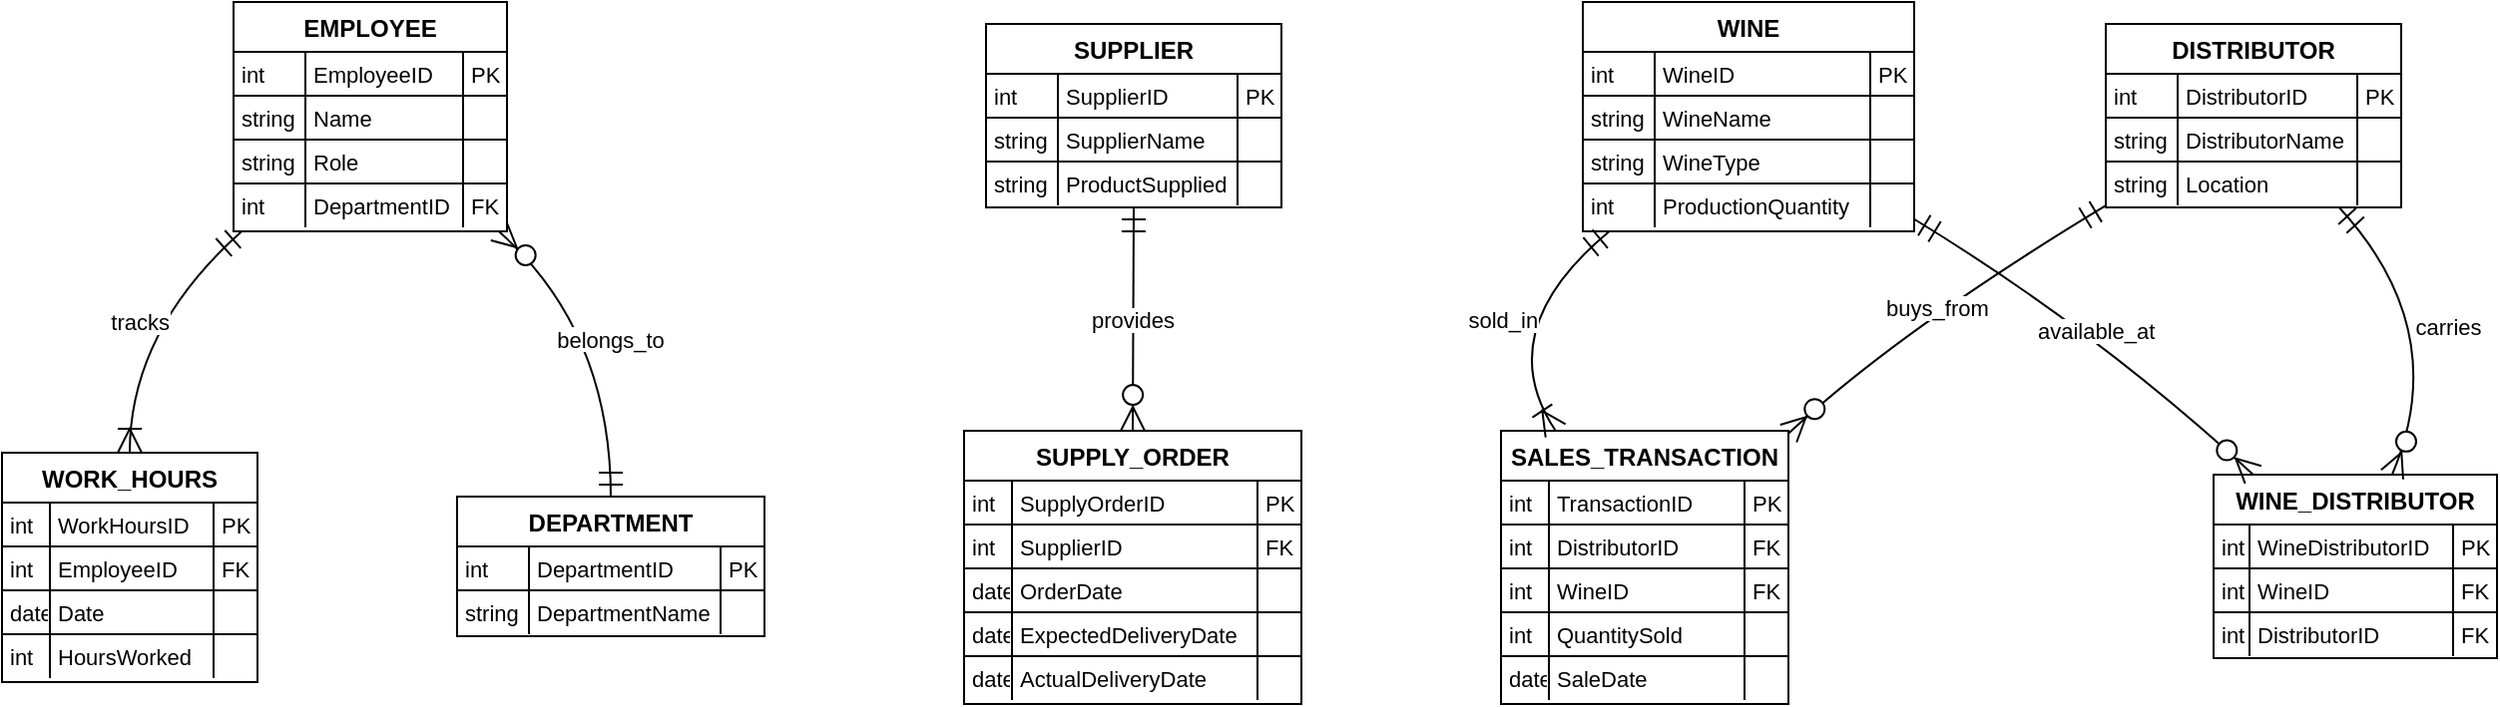 <mxfile version="26.0.16">
  <diagram name="Page-1" id="Cl_tZznCJsqZccM5QUs0">
    <mxGraphModel dx="1434" dy="663" grid="1" gridSize="10" guides="1" tooltips="1" connect="1" arrows="1" fold="1" page="1" pageScale="1" pageWidth="1100" pageHeight="850" math="0" shadow="0">
      <root>
        <mxCell id="0" />
        <mxCell id="1" parent="0" />
        <mxCell id="uIu2GCBVCokDFGtbQdKO-1" value="EMPLOYEE" style="shape=table;startSize=25;container=1;collapsible=0;childLayout=tableLayout;fixedRows=1;rowLines=1;fontStyle=1;align=center;resizeLast=1;" vertex="1" parent="1">
          <mxGeometry x="136" y="20" width="137" height="115" as="geometry" />
        </mxCell>
        <mxCell id="uIu2GCBVCokDFGtbQdKO-2" style="shape=tableRow;horizontal=0;startSize=0;swimlaneHead=0;swimlaneBody=0;fillColor=none;collapsible=0;dropTarget=0;points=[[0,0.5],[1,0.5]];portConstraint=eastwest;top=0;left=0;right=0;bottom=0;" vertex="1" parent="uIu2GCBVCokDFGtbQdKO-1">
          <mxGeometry y="25" width="137" height="22" as="geometry" />
        </mxCell>
        <mxCell id="uIu2GCBVCokDFGtbQdKO-3" value="int" style="shape=partialRectangle;connectable=0;fillColor=none;top=0;left=0;bottom=0;right=0;align=left;spacingLeft=2;overflow=hidden;fontSize=11;" vertex="1" parent="uIu2GCBVCokDFGtbQdKO-2">
          <mxGeometry width="36" height="22" as="geometry">
            <mxRectangle width="36" height="22" as="alternateBounds" />
          </mxGeometry>
        </mxCell>
        <mxCell id="uIu2GCBVCokDFGtbQdKO-4" value="EmployeeID" style="shape=partialRectangle;connectable=0;fillColor=none;top=0;left=0;bottom=0;right=0;align=left;spacingLeft=2;overflow=hidden;fontSize=11;" vertex="1" parent="uIu2GCBVCokDFGtbQdKO-2">
          <mxGeometry x="36" width="79" height="22" as="geometry">
            <mxRectangle width="79" height="22" as="alternateBounds" />
          </mxGeometry>
        </mxCell>
        <mxCell id="uIu2GCBVCokDFGtbQdKO-5" value="PK" style="shape=partialRectangle;connectable=0;fillColor=none;top=0;left=0;bottom=0;right=0;align=left;spacingLeft=2;overflow=hidden;fontSize=11;" vertex="1" parent="uIu2GCBVCokDFGtbQdKO-2">
          <mxGeometry x="115" width="22" height="22" as="geometry">
            <mxRectangle width="22" height="22" as="alternateBounds" />
          </mxGeometry>
        </mxCell>
        <mxCell id="uIu2GCBVCokDFGtbQdKO-6" style="shape=tableRow;horizontal=0;startSize=0;swimlaneHead=0;swimlaneBody=0;fillColor=none;collapsible=0;dropTarget=0;points=[[0,0.5],[1,0.5]];portConstraint=eastwest;top=0;left=0;right=0;bottom=0;" vertex="1" parent="uIu2GCBVCokDFGtbQdKO-1">
          <mxGeometry y="47" width="137" height="22" as="geometry" />
        </mxCell>
        <mxCell id="uIu2GCBVCokDFGtbQdKO-7" value="string" style="shape=partialRectangle;connectable=0;fillColor=none;top=0;left=0;bottom=0;right=0;align=left;spacingLeft=2;overflow=hidden;fontSize=11;" vertex="1" parent="uIu2GCBVCokDFGtbQdKO-6">
          <mxGeometry width="36" height="22" as="geometry">
            <mxRectangle width="36" height="22" as="alternateBounds" />
          </mxGeometry>
        </mxCell>
        <mxCell id="uIu2GCBVCokDFGtbQdKO-8" value="Name" style="shape=partialRectangle;connectable=0;fillColor=none;top=0;left=0;bottom=0;right=0;align=left;spacingLeft=2;overflow=hidden;fontSize=11;" vertex="1" parent="uIu2GCBVCokDFGtbQdKO-6">
          <mxGeometry x="36" width="79" height="22" as="geometry">
            <mxRectangle width="79" height="22" as="alternateBounds" />
          </mxGeometry>
        </mxCell>
        <mxCell id="uIu2GCBVCokDFGtbQdKO-9" value="" style="shape=partialRectangle;connectable=0;fillColor=none;top=0;left=0;bottom=0;right=0;align=left;spacingLeft=2;overflow=hidden;fontSize=11;" vertex="1" parent="uIu2GCBVCokDFGtbQdKO-6">
          <mxGeometry x="115" width="22" height="22" as="geometry">
            <mxRectangle width="22" height="22" as="alternateBounds" />
          </mxGeometry>
        </mxCell>
        <mxCell id="uIu2GCBVCokDFGtbQdKO-10" style="shape=tableRow;horizontal=0;startSize=0;swimlaneHead=0;swimlaneBody=0;fillColor=none;collapsible=0;dropTarget=0;points=[[0,0.5],[1,0.5]];portConstraint=eastwest;top=0;left=0;right=0;bottom=0;" vertex="1" parent="uIu2GCBVCokDFGtbQdKO-1">
          <mxGeometry y="69" width="137" height="22" as="geometry" />
        </mxCell>
        <mxCell id="uIu2GCBVCokDFGtbQdKO-11" value="string" style="shape=partialRectangle;connectable=0;fillColor=none;top=0;left=0;bottom=0;right=0;align=left;spacingLeft=2;overflow=hidden;fontSize=11;" vertex="1" parent="uIu2GCBVCokDFGtbQdKO-10">
          <mxGeometry width="36" height="22" as="geometry">
            <mxRectangle width="36" height="22" as="alternateBounds" />
          </mxGeometry>
        </mxCell>
        <mxCell id="uIu2GCBVCokDFGtbQdKO-12" value="Role" style="shape=partialRectangle;connectable=0;fillColor=none;top=0;left=0;bottom=0;right=0;align=left;spacingLeft=2;overflow=hidden;fontSize=11;" vertex="1" parent="uIu2GCBVCokDFGtbQdKO-10">
          <mxGeometry x="36" width="79" height="22" as="geometry">
            <mxRectangle width="79" height="22" as="alternateBounds" />
          </mxGeometry>
        </mxCell>
        <mxCell id="uIu2GCBVCokDFGtbQdKO-13" value="" style="shape=partialRectangle;connectable=0;fillColor=none;top=0;left=0;bottom=0;right=0;align=left;spacingLeft=2;overflow=hidden;fontSize=11;" vertex="1" parent="uIu2GCBVCokDFGtbQdKO-10">
          <mxGeometry x="115" width="22" height="22" as="geometry">
            <mxRectangle width="22" height="22" as="alternateBounds" />
          </mxGeometry>
        </mxCell>
        <mxCell id="uIu2GCBVCokDFGtbQdKO-14" style="shape=tableRow;horizontal=0;startSize=0;swimlaneHead=0;swimlaneBody=0;fillColor=none;collapsible=0;dropTarget=0;points=[[0,0.5],[1,0.5]];portConstraint=eastwest;top=0;left=0;right=0;bottom=0;" vertex="1" parent="uIu2GCBVCokDFGtbQdKO-1">
          <mxGeometry y="91" width="137" height="22" as="geometry" />
        </mxCell>
        <mxCell id="uIu2GCBVCokDFGtbQdKO-15" value="int" style="shape=partialRectangle;connectable=0;fillColor=none;top=0;left=0;bottom=0;right=0;align=left;spacingLeft=2;overflow=hidden;fontSize=11;" vertex="1" parent="uIu2GCBVCokDFGtbQdKO-14">
          <mxGeometry width="36" height="22" as="geometry">
            <mxRectangle width="36" height="22" as="alternateBounds" />
          </mxGeometry>
        </mxCell>
        <mxCell id="uIu2GCBVCokDFGtbQdKO-16" value="DepartmentID" style="shape=partialRectangle;connectable=0;fillColor=none;top=0;left=0;bottom=0;right=0;align=left;spacingLeft=2;overflow=hidden;fontSize=11;" vertex="1" parent="uIu2GCBVCokDFGtbQdKO-14">
          <mxGeometry x="36" width="79" height="22" as="geometry">
            <mxRectangle width="79" height="22" as="alternateBounds" />
          </mxGeometry>
        </mxCell>
        <mxCell id="uIu2GCBVCokDFGtbQdKO-17" value="FK" style="shape=partialRectangle;connectable=0;fillColor=none;top=0;left=0;bottom=0;right=0;align=left;spacingLeft=2;overflow=hidden;fontSize=11;" vertex="1" parent="uIu2GCBVCokDFGtbQdKO-14">
          <mxGeometry x="115" width="22" height="22" as="geometry">
            <mxRectangle width="22" height="22" as="alternateBounds" />
          </mxGeometry>
        </mxCell>
        <mxCell id="uIu2GCBVCokDFGtbQdKO-18" value="DEPARTMENT" style="shape=table;startSize=25;container=1;collapsible=0;childLayout=tableLayout;fixedRows=1;rowLines=1;fontStyle=1;align=center;resizeLast=1;" vertex="1" parent="1">
          <mxGeometry x="248" y="268" width="154" height="70" as="geometry" />
        </mxCell>
        <mxCell id="uIu2GCBVCokDFGtbQdKO-19" style="shape=tableRow;horizontal=0;startSize=0;swimlaneHead=0;swimlaneBody=0;fillColor=none;collapsible=0;dropTarget=0;points=[[0,0.5],[1,0.5]];portConstraint=eastwest;top=0;left=0;right=0;bottom=0;" vertex="1" parent="uIu2GCBVCokDFGtbQdKO-18">
          <mxGeometry y="25" width="154" height="22" as="geometry" />
        </mxCell>
        <mxCell id="uIu2GCBVCokDFGtbQdKO-20" value="int" style="shape=partialRectangle;connectable=0;fillColor=none;top=0;left=0;bottom=0;right=0;align=left;spacingLeft=2;overflow=hidden;fontSize=11;" vertex="1" parent="uIu2GCBVCokDFGtbQdKO-19">
          <mxGeometry width="36" height="22" as="geometry">
            <mxRectangle width="36" height="22" as="alternateBounds" />
          </mxGeometry>
        </mxCell>
        <mxCell id="uIu2GCBVCokDFGtbQdKO-21" value="DepartmentID" style="shape=partialRectangle;connectable=0;fillColor=none;top=0;left=0;bottom=0;right=0;align=left;spacingLeft=2;overflow=hidden;fontSize=11;" vertex="1" parent="uIu2GCBVCokDFGtbQdKO-19">
          <mxGeometry x="36" width="96" height="22" as="geometry">
            <mxRectangle width="96" height="22" as="alternateBounds" />
          </mxGeometry>
        </mxCell>
        <mxCell id="uIu2GCBVCokDFGtbQdKO-22" value="PK" style="shape=partialRectangle;connectable=0;fillColor=none;top=0;left=0;bottom=0;right=0;align=left;spacingLeft=2;overflow=hidden;fontSize=11;" vertex="1" parent="uIu2GCBVCokDFGtbQdKO-19">
          <mxGeometry x="132" width="22" height="22" as="geometry">
            <mxRectangle width="22" height="22" as="alternateBounds" />
          </mxGeometry>
        </mxCell>
        <mxCell id="uIu2GCBVCokDFGtbQdKO-23" style="shape=tableRow;horizontal=0;startSize=0;swimlaneHead=0;swimlaneBody=0;fillColor=none;collapsible=0;dropTarget=0;points=[[0,0.5],[1,0.5]];portConstraint=eastwest;top=0;left=0;right=0;bottom=0;" vertex="1" parent="uIu2GCBVCokDFGtbQdKO-18">
          <mxGeometry y="47" width="154" height="22" as="geometry" />
        </mxCell>
        <mxCell id="uIu2GCBVCokDFGtbQdKO-24" value="string" style="shape=partialRectangle;connectable=0;fillColor=none;top=0;left=0;bottom=0;right=0;align=left;spacingLeft=2;overflow=hidden;fontSize=11;" vertex="1" parent="uIu2GCBVCokDFGtbQdKO-23">
          <mxGeometry width="36" height="22" as="geometry">
            <mxRectangle width="36" height="22" as="alternateBounds" />
          </mxGeometry>
        </mxCell>
        <mxCell id="uIu2GCBVCokDFGtbQdKO-25" value="DepartmentName" style="shape=partialRectangle;connectable=0;fillColor=none;top=0;left=0;bottom=0;right=0;align=left;spacingLeft=2;overflow=hidden;fontSize=11;" vertex="1" parent="uIu2GCBVCokDFGtbQdKO-23">
          <mxGeometry x="36" width="96" height="22" as="geometry">
            <mxRectangle width="96" height="22" as="alternateBounds" />
          </mxGeometry>
        </mxCell>
        <mxCell id="uIu2GCBVCokDFGtbQdKO-26" value="" style="shape=partialRectangle;connectable=0;fillColor=none;top=0;left=0;bottom=0;right=0;align=left;spacingLeft=2;overflow=hidden;fontSize=11;" vertex="1" parent="uIu2GCBVCokDFGtbQdKO-23">
          <mxGeometry x="132" width="22" height="22" as="geometry">
            <mxRectangle width="22" height="22" as="alternateBounds" />
          </mxGeometry>
        </mxCell>
        <mxCell id="uIu2GCBVCokDFGtbQdKO-27" value="WORK_HOURS" style="shape=table;startSize=25;container=1;collapsible=0;childLayout=tableLayout;fixedRows=1;rowLines=1;fontStyle=1;align=center;resizeLast=1;" vertex="1" parent="1">
          <mxGeometry x="20" y="246" width="128" height="115" as="geometry" />
        </mxCell>
        <mxCell id="uIu2GCBVCokDFGtbQdKO-28" style="shape=tableRow;horizontal=0;startSize=0;swimlaneHead=0;swimlaneBody=0;fillColor=none;collapsible=0;dropTarget=0;points=[[0,0.5],[1,0.5]];portConstraint=eastwest;top=0;left=0;right=0;bottom=0;" vertex="1" parent="uIu2GCBVCokDFGtbQdKO-27">
          <mxGeometry y="25" width="128" height="22" as="geometry" />
        </mxCell>
        <mxCell id="uIu2GCBVCokDFGtbQdKO-29" value="int" style="shape=partialRectangle;connectable=0;fillColor=none;top=0;left=0;bottom=0;right=0;align=left;spacingLeft=2;overflow=hidden;fontSize=11;" vertex="1" parent="uIu2GCBVCokDFGtbQdKO-28">
          <mxGeometry width="24" height="22" as="geometry">
            <mxRectangle width="24" height="22" as="alternateBounds" />
          </mxGeometry>
        </mxCell>
        <mxCell id="uIu2GCBVCokDFGtbQdKO-30" value="WorkHoursID" style="shape=partialRectangle;connectable=0;fillColor=none;top=0;left=0;bottom=0;right=0;align=left;spacingLeft=2;overflow=hidden;fontSize=11;" vertex="1" parent="uIu2GCBVCokDFGtbQdKO-28">
          <mxGeometry x="24" width="82" height="22" as="geometry">
            <mxRectangle width="82" height="22" as="alternateBounds" />
          </mxGeometry>
        </mxCell>
        <mxCell id="uIu2GCBVCokDFGtbQdKO-31" value="PK" style="shape=partialRectangle;connectable=0;fillColor=none;top=0;left=0;bottom=0;right=0;align=left;spacingLeft=2;overflow=hidden;fontSize=11;" vertex="1" parent="uIu2GCBVCokDFGtbQdKO-28">
          <mxGeometry x="106" width="22" height="22" as="geometry">
            <mxRectangle width="22" height="22" as="alternateBounds" />
          </mxGeometry>
        </mxCell>
        <mxCell id="uIu2GCBVCokDFGtbQdKO-32" style="shape=tableRow;horizontal=0;startSize=0;swimlaneHead=0;swimlaneBody=0;fillColor=none;collapsible=0;dropTarget=0;points=[[0,0.5],[1,0.5]];portConstraint=eastwest;top=0;left=0;right=0;bottom=0;" vertex="1" parent="uIu2GCBVCokDFGtbQdKO-27">
          <mxGeometry y="47" width="128" height="22" as="geometry" />
        </mxCell>
        <mxCell id="uIu2GCBVCokDFGtbQdKO-33" value="int" style="shape=partialRectangle;connectable=0;fillColor=none;top=0;left=0;bottom=0;right=0;align=left;spacingLeft=2;overflow=hidden;fontSize=11;" vertex="1" parent="uIu2GCBVCokDFGtbQdKO-32">
          <mxGeometry width="24" height="22" as="geometry">
            <mxRectangle width="24" height="22" as="alternateBounds" />
          </mxGeometry>
        </mxCell>
        <mxCell id="uIu2GCBVCokDFGtbQdKO-34" value="EmployeeID" style="shape=partialRectangle;connectable=0;fillColor=none;top=0;left=0;bottom=0;right=0;align=left;spacingLeft=2;overflow=hidden;fontSize=11;" vertex="1" parent="uIu2GCBVCokDFGtbQdKO-32">
          <mxGeometry x="24" width="82" height="22" as="geometry">
            <mxRectangle width="82" height="22" as="alternateBounds" />
          </mxGeometry>
        </mxCell>
        <mxCell id="uIu2GCBVCokDFGtbQdKO-35" value="FK" style="shape=partialRectangle;connectable=0;fillColor=none;top=0;left=0;bottom=0;right=0;align=left;spacingLeft=2;overflow=hidden;fontSize=11;" vertex="1" parent="uIu2GCBVCokDFGtbQdKO-32">
          <mxGeometry x="106" width="22" height="22" as="geometry">
            <mxRectangle width="22" height="22" as="alternateBounds" />
          </mxGeometry>
        </mxCell>
        <mxCell id="uIu2GCBVCokDFGtbQdKO-36" style="shape=tableRow;horizontal=0;startSize=0;swimlaneHead=0;swimlaneBody=0;fillColor=none;collapsible=0;dropTarget=0;points=[[0,0.5],[1,0.5]];portConstraint=eastwest;top=0;left=0;right=0;bottom=0;" vertex="1" parent="uIu2GCBVCokDFGtbQdKO-27">
          <mxGeometry y="69" width="128" height="22" as="geometry" />
        </mxCell>
        <mxCell id="uIu2GCBVCokDFGtbQdKO-37" value="date" style="shape=partialRectangle;connectable=0;fillColor=none;top=0;left=0;bottom=0;right=0;align=left;spacingLeft=2;overflow=hidden;fontSize=11;" vertex="1" parent="uIu2GCBVCokDFGtbQdKO-36">
          <mxGeometry width="24" height="22" as="geometry">
            <mxRectangle width="24" height="22" as="alternateBounds" />
          </mxGeometry>
        </mxCell>
        <mxCell id="uIu2GCBVCokDFGtbQdKO-38" value="Date" style="shape=partialRectangle;connectable=0;fillColor=none;top=0;left=0;bottom=0;right=0;align=left;spacingLeft=2;overflow=hidden;fontSize=11;" vertex="1" parent="uIu2GCBVCokDFGtbQdKO-36">
          <mxGeometry x="24" width="82" height="22" as="geometry">
            <mxRectangle width="82" height="22" as="alternateBounds" />
          </mxGeometry>
        </mxCell>
        <mxCell id="uIu2GCBVCokDFGtbQdKO-39" value="" style="shape=partialRectangle;connectable=0;fillColor=none;top=0;left=0;bottom=0;right=0;align=left;spacingLeft=2;overflow=hidden;fontSize=11;" vertex="1" parent="uIu2GCBVCokDFGtbQdKO-36">
          <mxGeometry x="106" width="22" height="22" as="geometry">
            <mxRectangle width="22" height="22" as="alternateBounds" />
          </mxGeometry>
        </mxCell>
        <mxCell id="uIu2GCBVCokDFGtbQdKO-40" style="shape=tableRow;horizontal=0;startSize=0;swimlaneHead=0;swimlaneBody=0;fillColor=none;collapsible=0;dropTarget=0;points=[[0,0.5],[1,0.5]];portConstraint=eastwest;top=0;left=0;right=0;bottom=0;" vertex="1" parent="uIu2GCBVCokDFGtbQdKO-27">
          <mxGeometry y="91" width="128" height="22" as="geometry" />
        </mxCell>
        <mxCell id="uIu2GCBVCokDFGtbQdKO-41" value="int" style="shape=partialRectangle;connectable=0;fillColor=none;top=0;left=0;bottom=0;right=0;align=left;spacingLeft=2;overflow=hidden;fontSize=11;" vertex="1" parent="uIu2GCBVCokDFGtbQdKO-40">
          <mxGeometry width="24" height="22" as="geometry">
            <mxRectangle width="24" height="22" as="alternateBounds" />
          </mxGeometry>
        </mxCell>
        <mxCell id="uIu2GCBVCokDFGtbQdKO-42" value="HoursWorked" style="shape=partialRectangle;connectable=0;fillColor=none;top=0;left=0;bottom=0;right=0;align=left;spacingLeft=2;overflow=hidden;fontSize=11;" vertex="1" parent="uIu2GCBVCokDFGtbQdKO-40">
          <mxGeometry x="24" width="82" height="22" as="geometry">
            <mxRectangle width="82" height="22" as="alternateBounds" />
          </mxGeometry>
        </mxCell>
        <mxCell id="uIu2GCBVCokDFGtbQdKO-43" value="" style="shape=partialRectangle;connectable=0;fillColor=none;top=0;left=0;bottom=0;right=0;align=left;spacingLeft=2;overflow=hidden;fontSize=11;" vertex="1" parent="uIu2GCBVCokDFGtbQdKO-40">
          <mxGeometry x="106" width="22" height="22" as="geometry">
            <mxRectangle width="22" height="22" as="alternateBounds" />
          </mxGeometry>
        </mxCell>
        <mxCell id="uIu2GCBVCokDFGtbQdKO-44" value="SUPPLIER" style="shape=table;startSize=25;container=1;collapsible=0;childLayout=tableLayout;fixedRows=1;rowLines=1;fontStyle=1;align=center;resizeLast=1;" vertex="1" parent="1">
          <mxGeometry x="513" y="31" width="148" height="92" as="geometry" />
        </mxCell>
        <mxCell id="uIu2GCBVCokDFGtbQdKO-45" style="shape=tableRow;horizontal=0;startSize=0;swimlaneHead=0;swimlaneBody=0;fillColor=none;collapsible=0;dropTarget=0;points=[[0,0.5],[1,0.5]];portConstraint=eastwest;top=0;left=0;right=0;bottom=0;" vertex="1" parent="uIu2GCBVCokDFGtbQdKO-44">
          <mxGeometry y="25" width="148" height="22" as="geometry" />
        </mxCell>
        <mxCell id="uIu2GCBVCokDFGtbQdKO-46" value="int" style="shape=partialRectangle;connectable=0;fillColor=none;top=0;left=0;bottom=0;right=0;align=left;spacingLeft=2;overflow=hidden;fontSize=11;" vertex="1" parent="uIu2GCBVCokDFGtbQdKO-45">
          <mxGeometry width="36" height="22" as="geometry">
            <mxRectangle width="36" height="22" as="alternateBounds" />
          </mxGeometry>
        </mxCell>
        <mxCell id="uIu2GCBVCokDFGtbQdKO-47" value="SupplierID" style="shape=partialRectangle;connectable=0;fillColor=none;top=0;left=0;bottom=0;right=0;align=left;spacingLeft=2;overflow=hidden;fontSize=11;" vertex="1" parent="uIu2GCBVCokDFGtbQdKO-45">
          <mxGeometry x="36" width="90" height="22" as="geometry">
            <mxRectangle width="90" height="22" as="alternateBounds" />
          </mxGeometry>
        </mxCell>
        <mxCell id="uIu2GCBVCokDFGtbQdKO-48" value="PK" style="shape=partialRectangle;connectable=0;fillColor=none;top=0;left=0;bottom=0;right=0;align=left;spacingLeft=2;overflow=hidden;fontSize=11;" vertex="1" parent="uIu2GCBVCokDFGtbQdKO-45">
          <mxGeometry x="126" width="22" height="22" as="geometry">
            <mxRectangle width="22" height="22" as="alternateBounds" />
          </mxGeometry>
        </mxCell>
        <mxCell id="uIu2GCBVCokDFGtbQdKO-49" style="shape=tableRow;horizontal=0;startSize=0;swimlaneHead=0;swimlaneBody=0;fillColor=none;collapsible=0;dropTarget=0;points=[[0,0.5],[1,0.5]];portConstraint=eastwest;top=0;left=0;right=0;bottom=0;" vertex="1" parent="uIu2GCBVCokDFGtbQdKO-44">
          <mxGeometry y="47" width="148" height="22" as="geometry" />
        </mxCell>
        <mxCell id="uIu2GCBVCokDFGtbQdKO-50" value="string" style="shape=partialRectangle;connectable=0;fillColor=none;top=0;left=0;bottom=0;right=0;align=left;spacingLeft=2;overflow=hidden;fontSize=11;" vertex="1" parent="uIu2GCBVCokDFGtbQdKO-49">
          <mxGeometry width="36" height="22" as="geometry">
            <mxRectangle width="36" height="22" as="alternateBounds" />
          </mxGeometry>
        </mxCell>
        <mxCell id="uIu2GCBVCokDFGtbQdKO-51" value="SupplierName" style="shape=partialRectangle;connectable=0;fillColor=none;top=0;left=0;bottom=0;right=0;align=left;spacingLeft=2;overflow=hidden;fontSize=11;" vertex="1" parent="uIu2GCBVCokDFGtbQdKO-49">
          <mxGeometry x="36" width="90" height="22" as="geometry">
            <mxRectangle width="90" height="22" as="alternateBounds" />
          </mxGeometry>
        </mxCell>
        <mxCell id="uIu2GCBVCokDFGtbQdKO-52" value="" style="shape=partialRectangle;connectable=0;fillColor=none;top=0;left=0;bottom=0;right=0;align=left;spacingLeft=2;overflow=hidden;fontSize=11;" vertex="1" parent="uIu2GCBVCokDFGtbQdKO-49">
          <mxGeometry x="126" width="22" height="22" as="geometry">
            <mxRectangle width="22" height="22" as="alternateBounds" />
          </mxGeometry>
        </mxCell>
        <mxCell id="uIu2GCBVCokDFGtbQdKO-53" style="shape=tableRow;horizontal=0;startSize=0;swimlaneHead=0;swimlaneBody=0;fillColor=none;collapsible=0;dropTarget=0;points=[[0,0.5],[1,0.5]];portConstraint=eastwest;top=0;left=0;right=0;bottom=0;" vertex="1" parent="uIu2GCBVCokDFGtbQdKO-44">
          <mxGeometry y="69" width="148" height="22" as="geometry" />
        </mxCell>
        <mxCell id="uIu2GCBVCokDFGtbQdKO-54" value="string" style="shape=partialRectangle;connectable=0;fillColor=none;top=0;left=0;bottom=0;right=0;align=left;spacingLeft=2;overflow=hidden;fontSize=11;" vertex="1" parent="uIu2GCBVCokDFGtbQdKO-53">
          <mxGeometry width="36" height="22" as="geometry">
            <mxRectangle width="36" height="22" as="alternateBounds" />
          </mxGeometry>
        </mxCell>
        <mxCell id="uIu2GCBVCokDFGtbQdKO-55" value="ProductSupplied" style="shape=partialRectangle;connectable=0;fillColor=none;top=0;left=0;bottom=0;right=0;align=left;spacingLeft=2;overflow=hidden;fontSize=11;" vertex="1" parent="uIu2GCBVCokDFGtbQdKO-53">
          <mxGeometry x="36" width="90" height="22" as="geometry">
            <mxRectangle width="90" height="22" as="alternateBounds" />
          </mxGeometry>
        </mxCell>
        <mxCell id="uIu2GCBVCokDFGtbQdKO-56" value="" style="shape=partialRectangle;connectable=0;fillColor=none;top=0;left=0;bottom=0;right=0;align=left;spacingLeft=2;overflow=hidden;fontSize=11;" vertex="1" parent="uIu2GCBVCokDFGtbQdKO-53">
          <mxGeometry x="126" width="22" height="22" as="geometry">
            <mxRectangle width="22" height="22" as="alternateBounds" />
          </mxGeometry>
        </mxCell>
        <mxCell id="uIu2GCBVCokDFGtbQdKO-57" value="SUPPLY_ORDER" style="shape=table;startSize=25;container=1;collapsible=0;childLayout=tableLayout;fixedRows=1;rowLines=1;fontStyle=1;align=center;resizeLast=1;" vertex="1" parent="1">
          <mxGeometry x="502" y="235" width="169" height="137" as="geometry" />
        </mxCell>
        <mxCell id="uIu2GCBVCokDFGtbQdKO-58" style="shape=tableRow;horizontal=0;startSize=0;swimlaneHead=0;swimlaneBody=0;fillColor=none;collapsible=0;dropTarget=0;points=[[0,0.5],[1,0.5]];portConstraint=eastwest;top=0;left=0;right=0;bottom=0;" vertex="1" parent="uIu2GCBVCokDFGtbQdKO-57">
          <mxGeometry y="25" width="169" height="22" as="geometry" />
        </mxCell>
        <mxCell id="uIu2GCBVCokDFGtbQdKO-59" value="int" style="shape=partialRectangle;connectable=0;fillColor=none;top=0;left=0;bottom=0;right=0;align=left;spacingLeft=2;overflow=hidden;fontSize=11;" vertex="1" parent="uIu2GCBVCokDFGtbQdKO-58">
          <mxGeometry width="24" height="22" as="geometry">
            <mxRectangle width="24" height="22" as="alternateBounds" />
          </mxGeometry>
        </mxCell>
        <mxCell id="uIu2GCBVCokDFGtbQdKO-60" value="SupplyOrderID" style="shape=partialRectangle;connectable=0;fillColor=none;top=0;left=0;bottom=0;right=0;align=left;spacingLeft=2;overflow=hidden;fontSize=11;" vertex="1" parent="uIu2GCBVCokDFGtbQdKO-58">
          <mxGeometry x="24" width="123" height="22" as="geometry">
            <mxRectangle width="123" height="22" as="alternateBounds" />
          </mxGeometry>
        </mxCell>
        <mxCell id="uIu2GCBVCokDFGtbQdKO-61" value="PK" style="shape=partialRectangle;connectable=0;fillColor=none;top=0;left=0;bottom=0;right=0;align=left;spacingLeft=2;overflow=hidden;fontSize=11;" vertex="1" parent="uIu2GCBVCokDFGtbQdKO-58">
          <mxGeometry x="147" width="22" height="22" as="geometry">
            <mxRectangle width="22" height="22" as="alternateBounds" />
          </mxGeometry>
        </mxCell>
        <mxCell id="uIu2GCBVCokDFGtbQdKO-62" style="shape=tableRow;horizontal=0;startSize=0;swimlaneHead=0;swimlaneBody=0;fillColor=none;collapsible=0;dropTarget=0;points=[[0,0.5],[1,0.5]];portConstraint=eastwest;top=0;left=0;right=0;bottom=0;" vertex="1" parent="uIu2GCBVCokDFGtbQdKO-57">
          <mxGeometry y="47" width="169" height="22" as="geometry" />
        </mxCell>
        <mxCell id="uIu2GCBVCokDFGtbQdKO-63" value="int" style="shape=partialRectangle;connectable=0;fillColor=none;top=0;left=0;bottom=0;right=0;align=left;spacingLeft=2;overflow=hidden;fontSize=11;" vertex="1" parent="uIu2GCBVCokDFGtbQdKO-62">
          <mxGeometry width="24" height="22" as="geometry">
            <mxRectangle width="24" height="22" as="alternateBounds" />
          </mxGeometry>
        </mxCell>
        <mxCell id="uIu2GCBVCokDFGtbQdKO-64" value="SupplierID" style="shape=partialRectangle;connectable=0;fillColor=none;top=0;left=0;bottom=0;right=0;align=left;spacingLeft=2;overflow=hidden;fontSize=11;" vertex="1" parent="uIu2GCBVCokDFGtbQdKO-62">
          <mxGeometry x="24" width="123" height="22" as="geometry">
            <mxRectangle width="123" height="22" as="alternateBounds" />
          </mxGeometry>
        </mxCell>
        <mxCell id="uIu2GCBVCokDFGtbQdKO-65" value="FK" style="shape=partialRectangle;connectable=0;fillColor=none;top=0;left=0;bottom=0;right=0;align=left;spacingLeft=2;overflow=hidden;fontSize=11;" vertex="1" parent="uIu2GCBVCokDFGtbQdKO-62">
          <mxGeometry x="147" width="22" height="22" as="geometry">
            <mxRectangle width="22" height="22" as="alternateBounds" />
          </mxGeometry>
        </mxCell>
        <mxCell id="uIu2GCBVCokDFGtbQdKO-66" style="shape=tableRow;horizontal=0;startSize=0;swimlaneHead=0;swimlaneBody=0;fillColor=none;collapsible=0;dropTarget=0;points=[[0,0.5],[1,0.5]];portConstraint=eastwest;top=0;left=0;right=0;bottom=0;" vertex="1" parent="uIu2GCBVCokDFGtbQdKO-57">
          <mxGeometry y="69" width="169" height="22" as="geometry" />
        </mxCell>
        <mxCell id="uIu2GCBVCokDFGtbQdKO-67" value="date" style="shape=partialRectangle;connectable=0;fillColor=none;top=0;left=0;bottom=0;right=0;align=left;spacingLeft=2;overflow=hidden;fontSize=11;" vertex="1" parent="uIu2GCBVCokDFGtbQdKO-66">
          <mxGeometry width="24" height="22" as="geometry">
            <mxRectangle width="24" height="22" as="alternateBounds" />
          </mxGeometry>
        </mxCell>
        <mxCell id="uIu2GCBVCokDFGtbQdKO-68" value="OrderDate" style="shape=partialRectangle;connectable=0;fillColor=none;top=0;left=0;bottom=0;right=0;align=left;spacingLeft=2;overflow=hidden;fontSize=11;" vertex="1" parent="uIu2GCBVCokDFGtbQdKO-66">
          <mxGeometry x="24" width="123" height="22" as="geometry">
            <mxRectangle width="123" height="22" as="alternateBounds" />
          </mxGeometry>
        </mxCell>
        <mxCell id="uIu2GCBVCokDFGtbQdKO-69" value="" style="shape=partialRectangle;connectable=0;fillColor=none;top=0;left=0;bottom=0;right=0;align=left;spacingLeft=2;overflow=hidden;fontSize=11;" vertex="1" parent="uIu2GCBVCokDFGtbQdKO-66">
          <mxGeometry x="147" width="22" height="22" as="geometry">
            <mxRectangle width="22" height="22" as="alternateBounds" />
          </mxGeometry>
        </mxCell>
        <mxCell id="uIu2GCBVCokDFGtbQdKO-70" style="shape=tableRow;horizontal=0;startSize=0;swimlaneHead=0;swimlaneBody=0;fillColor=none;collapsible=0;dropTarget=0;points=[[0,0.5],[1,0.5]];portConstraint=eastwest;top=0;left=0;right=0;bottom=0;" vertex="1" parent="uIu2GCBVCokDFGtbQdKO-57">
          <mxGeometry y="91" width="169" height="22" as="geometry" />
        </mxCell>
        <mxCell id="uIu2GCBVCokDFGtbQdKO-71" value="date" style="shape=partialRectangle;connectable=0;fillColor=none;top=0;left=0;bottom=0;right=0;align=left;spacingLeft=2;overflow=hidden;fontSize=11;" vertex="1" parent="uIu2GCBVCokDFGtbQdKO-70">
          <mxGeometry width="24" height="22" as="geometry">
            <mxRectangle width="24" height="22" as="alternateBounds" />
          </mxGeometry>
        </mxCell>
        <mxCell id="uIu2GCBVCokDFGtbQdKO-72" value="ExpectedDeliveryDate" style="shape=partialRectangle;connectable=0;fillColor=none;top=0;left=0;bottom=0;right=0;align=left;spacingLeft=2;overflow=hidden;fontSize=11;" vertex="1" parent="uIu2GCBVCokDFGtbQdKO-70">
          <mxGeometry x="24" width="123" height="22" as="geometry">
            <mxRectangle width="123" height="22" as="alternateBounds" />
          </mxGeometry>
        </mxCell>
        <mxCell id="uIu2GCBVCokDFGtbQdKO-73" value="" style="shape=partialRectangle;connectable=0;fillColor=none;top=0;left=0;bottom=0;right=0;align=left;spacingLeft=2;overflow=hidden;fontSize=11;" vertex="1" parent="uIu2GCBVCokDFGtbQdKO-70">
          <mxGeometry x="147" width="22" height="22" as="geometry">
            <mxRectangle width="22" height="22" as="alternateBounds" />
          </mxGeometry>
        </mxCell>
        <mxCell id="uIu2GCBVCokDFGtbQdKO-74" style="shape=tableRow;horizontal=0;startSize=0;swimlaneHead=0;swimlaneBody=0;fillColor=none;collapsible=0;dropTarget=0;points=[[0,0.5],[1,0.5]];portConstraint=eastwest;top=0;left=0;right=0;bottom=0;" vertex="1" parent="uIu2GCBVCokDFGtbQdKO-57">
          <mxGeometry y="113" width="169" height="22" as="geometry" />
        </mxCell>
        <mxCell id="uIu2GCBVCokDFGtbQdKO-75" value="date" style="shape=partialRectangle;connectable=0;fillColor=none;top=0;left=0;bottom=0;right=0;align=left;spacingLeft=2;overflow=hidden;fontSize=11;" vertex="1" parent="uIu2GCBVCokDFGtbQdKO-74">
          <mxGeometry width="24" height="22" as="geometry">
            <mxRectangle width="24" height="22" as="alternateBounds" />
          </mxGeometry>
        </mxCell>
        <mxCell id="uIu2GCBVCokDFGtbQdKO-76" value="ActualDeliveryDate" style="shape=partialRectangle;connectable=0;fillColor=none;top=0;left=0;bottom=0;right=0;align=left;spacingLeft=2;overflow=hidden;fontSize=11;" vertex="1" parent="uIu2GCBVCokDFGtbQdKO-74">
          <mxGeometry x="24" width="123" height="22" as="geometry">
            <mxRectangle width="123" height="22" as="alternateBounds" />
          </mxGeometry>
        </mxCell>
        <mxCell id="uIu2GCBVCokDFGtbQdKO-77" value="" style="shape=partialRectangle;connectable=0;fillColor=none;top=0;left=0;bottom=0;right=0;align=left;spacingLeft=2;overflow=hidden;fontSize=11;" vertex="1" parent="uIu2GCBVCokDFGtbQdKO-74">
          <mxGeometry x="147" width="22" height="22" as="geometry">
            <mxRectangle width="22" height="22" as="alternateBounds" />
          </mxGeometry>
        </mxCell>
        <mxCell id="uIu2GCBVCokDFGtbQdKO-78" value="WINE" style="shape=table;startSize=25;container=1;collapsible=0;childLayout=tableLayout;fixedRows=1;rowLines=1;fontStyle=1;align=center;resizeLast=1;" vertex="1" parent="1">
          <mxGeometry x="812" y="20" width="166" height="115" as="geometry" />
        </mxCell>
        <mxCell id="uIu2GCBVCokDFGtbQdKO-79" style="shape=tableRow;horizontal=0;startSize=0;swimlaneHead=0;swimlaneBody=0;fillColor=none;collapsible=0;dropTarget=0;points=[[0,0.5],[1,0.5]];portConstraint=eastwest;top=0;left=0;right=0;bottom=0;" vertex="1" parent="uIu2GCBVCokDFGtbQdKO-78">
          <mxGeometry y="25" width="166" height="22" as="geometry" />
        </mxCell>
        <mxCell id="uIu2GCBVCokDFGtbQdKO-80" value="int" style="shape=partialRectangle;connectable=0;fillColor=none;top=0;left=0;bottom=0;right=0;align=left;spacingLeft=2;overflow=hidden;fontSize=11;" vertex="1" parent="uIu2GCBVCokDFGtbQdKO-79">
          <mxGeometry width="36" height="22" as="geometry">
            <mxRectangle width="36" height="22" as="alternateBounds" />
          </mxGeometry>
        </mxCell>
        <mxCell id="uIu2GCBVCokDFGtbQdKO-81" value="WineID" style="shape=partialRectangle;connectable=0;fillColor=none;top=0;left=0;bottom=0;right=0;align=left;spacingLeft=2;overflow=hidden;fontSize=11;" vertex="1" parent="uIu2GCBVCokDFGtbQdKO-79">
          <mxGeometry x="36" width="108" height="22" as="geometry">
            <mxRectangle width="108" height="22" as="alternateBounds" />
          </mxGeometry>
        </mxCell>
        <mxCell id="uIu2GCBVCokDFGtbQdKO-82" value="PK" style="shape=partialRectangle;connectable=0;fillColor=none;top=0;left=0;bottom=0;right=0;align=left;spacingLeft=2;overflow=hidden;fontSize=11;" vertex="1" parent="uIu2GCBVCokDFGtbQdKO-79">
          <mxGeometry x="144" width="22" height="22" as="geometry">
            <mxRectangle width="22" height="22" as="alternateBounds" />
          </mxGeometry>
        </mxCell>
        <mxCell id="uIu2GCBVCokDFGtbQdKO-83" style="shape=tableRow;horizontal=0;startSize=0;swimlaneHead=0;swimlaneBody=0;fillColor=none;collapsible=0;dropTarget=0;points=[[0,0.5],[1,0.5]];portConstraint=eastwest;top=0;left=0;right=0;bottom=0;" vertex="1" parent="uIu2GCBVCokDFGtbQdKO-78">
          <mxGeometry y="47" width="166" height="22" as="geometry" />
        </mxCell>
        <mxCell id="uIu2GCBVCokDFGtbQdKO-84" value="string" style="shape=partialRectangle;connectable=0;fillColor=none;top=0;left=0;bottom=0;right=0;align=left;spacingLeft=2;overflow=hidden;fontSize=11;" vertex="1" parent="uIu2GCBVCokDFGtbQdKO-83">
          <mxGeometry width="36" height="22" as="geometry">
            <mxRectangle width="36" height="22" as="alternateBounds" />
          </mxGeometry>
        </mxCell>
        <mxCell id="uIu2GCBVCokDFGtbQdKO-85" value="WineName" style="shape=partialRectangle;connectable=0;fillColor=none;top=0;left=0;bottom=0;right=0;align=left;spacingLeft=2;overflow=hidden;fontSize=11;" vertex="1" parent="uIu2GCBVCokDFGtbQdKO-83">
          <mxGeometry x="36" width="108" height="22" as="geometry">
            <mxRectangle width="108" height="22" as="alternateBounds" />
          </mxGeometry>
        </mxCell>
        <mxCell id="uIu2GCBVCokDFGtbQdKO-86" value="" style="shape=partialRectangle;connectable=0;fillColor=none;top=0;left=0;bottom=0;right=0;align=left;spacingLeft=2;overflow=hidden;fontSize=11;" vertex="1" parent="uIu2GCBVCokDFGtbQdKO-83">
          <mxGeometry x="144" width="22" height="22" as="geometry">
            <mxRectangle width="22" height="22" as="alternateBounds" />
          </mxGeometry>
        </mxCell>
        <mxCell id="uIu2GCBVCokDFGtbQdKO-87" style="shape=tableRow;horizontal=0;startSize=0;swimlaneHead=0;swimlaneBody=0;fillColor=none;collapsible=0;dropTarget=0;points=[[0,0.5],[1,0.5]];portConstraint=eastwest;top=0;left=0;right=0;bottom=0;" vertex="1" parent="uIu2GCBVCokDFGtbQdKO-78">
          <mxGeometry y="69" width="166" height="22" as="geometry" />
        </mxCell>
        <mxCell id="uIu2GCBVCokDFGtbQdKO-88" value="string" style="shape=partialRectangle;connectable=0;fillColor=none;top=0;left=0;bottom=0;right=0;align=left;spacingLeft=2;overflow=hidden;fontSize=11;" vertex="1" parent="uIu2GCBVCokDFGtbQdKO-87">
          <mxGeometry width="36" height="22" as="geometry">
            <mxRectangle width="36" height="22" as="alternateBounds" />
          </mxGeometry>
        </mxCell>
        <mxCell id="uIu2GCBVCokDFGtbQdKO-89" value="WineType" style="shape=partialRectangle;connectable=0;fillColor=none;top=0;left=0;bottom=0;right=0;align=left;spacingLeft=2;overflow=hidden;fontSize=11;" vertex="1" parent="uIu2GCBVCokDFGtbQdKO-87">
          <mxGeometry x="36" width="108" height="22" as="geometry">
            <mxRectangle width="108" height="22" as="alternateBounds" />
          </mxGeometry>
        </mxCell>
        <mxCell id="uIu2GCBVCokDFGtbQdKO-90" value="" style="shape=partialRectangle;connectable=0;fillColor=none;top=0;left=0;bottom=0;right=0;align=left;spacingLeft=2;overflow=hidden;fontSize=11;" vertex="1" parent="uIu2GCBVCokDFGtbQdKO-87">
          <mxGeometry x="144" width="22" height="22" as="geometry">
            <mxRectangle width="22" height="22" as="alternateBounds" />
          </mxGeometry>
        </mxCell>
        <mxCell id="uIu2GCBVCokDFGtbQdKO-91" style="shape=tableRow;horizontal=0;startSize=0;swimlaneHead=0;swimlaneBody=0;fillColor=none;collapsible=0;dropTarget=0;points=[[0,0.5],[1,0.5]];portConstraint=eastwest;top=0;left=0;right=0;bottom=0;" vertex="1" parent="uIu2GCBVCokDFGtbQdKO-78">
          <mxGeometry y="91" width="166" height="22" as="geometry" />
        </mxCell>
        <mxCell id="uIu2GCBVCokDFGtbQdKO-92" value="int" style="shape=partialRectangle;connectable=0;fillColor=none;top=0;left=0;bottom=0;right=0;align=left;spacingLeft=2;overflow=hidden;fontSize=11;" vertex="1" parent="uIu2GCBVCokDFGtbQdKO-91">
          <mxGeometry width="36" height="22" as="geometry">
            <mxRectangle width="36" height="22" as="alternateBounds" />
          </mxGeometry>
        </mxCell>
        <mxCell id="uIu2GCBVCokDFGtbQdKO-93" value="ProductionQuantity" style="shape=partialRectangle;connectable=0;fillColor=none;top=0;left=0;bottom=0;right=0;align=left;spacingLeft=2;overflow=hidden;fontSize=11;" vertex="1" parent="uIu2GCBVCokDFGtbQdKO-91">
          <mxGeometry x="36" width="108" height="22" as="geometry">
            <mxRectangle width="108" height="22" as="alternateBounds" />
          </mxGeometry>
        </mxCell>
        <mxCell id="uIu2GCBVCokDFGtbQdKO-94" value="" style="shape=partialRectangle;connectable=0;fillColor=none;top=0;left=0;bottom=0;right=0;align=left;spacingLeft=2;overflow=hidden;fontSize=11;" vertex="1" parent="uIu2GCBVCokDFGtbQdKO-91">
          <mxGeometry x="144" width="22" height="22" as="geometry">
            <mxRectangle width="22" height="22" as="alternateBounds" />
          </mxGeometry>
        </mxCell>
        <mxCell id="uIu2GCBVCokDFGtbQdKO-95" value="SALES_TRANSACTION" style="shape=table;startSize=25;container=1;collapsible=0;childLayout=tableLayout;fixedRows=1;rowLines=1;fontStyle=1;align=center;resizeLast=1;" vertex="1" parent="1">
          <mxGeometry x="771" y="235" width="144" height="137" as="geometry" />
        </mxCell>
        <mxCell id="uIu2GCBVCokDFGtbQdKO-96" style="shape=tableRow;horizontal=0;startSize=0;swimlaneHead=0;swimlaneBody=0;fillColor=none;collapsible=0;dropTarget=0;points=[[0,0.5],[1,0.5]];portConstraint=eastwest;top=0;left=0;right=0;bottom=0;" vertex="1" parent="uIu2GCBVCokDFGtbQdKO-95">
          <mxGeometry y="25" width="144" height="22" as="geometry" />
        </mxCell>
        <mxCell id="uIu2GCBVCokDFGtbQdKO-97" value="int" style="shape=partialRectangle;connectable=0;fillColor=none;top=0;left=0;bottom=0;right=0;align=left;spacingLeft=2;overflow=hidden;fontSize=11;" vertex="1" parent="uIu2GCBVCokDFGtbQdKO-96">
          <mxGeometry width="24" height="22" as="geometry">
            <mxRectangle width="24" height="22" as="alternateBounds" />
          </mxGeometry>
        </mxCell>
        <mxCell id="uIu2GCBVCokDFGtbQdKO-98" value="TransactionID" style="shape=partialRectangle;connectable=0;fillColor=none;top=0;left=0;bottom=0;right=0;align=left;spacingLeft=2;overflow=hidden;fontSize=11;" vertex="1" parent="uIu2GCBVCokDFGtbQdKO-96">
          <mxGeometry x="24" width="98" height="22" as="geometry">
            <mxRectangle width="98" height="22" as="alternateBounds" />
          </mxGeometry>
        </mxCell>
        <mxCell id="uIu2GCBVCokDFGtbQdKO-99" value="PK" style="shape=partialRectangle;connectable=0;fillColor=none;top=0;left=0;bottom=0;right=0;align=left;spacingLeft=2;overflow=hidden;fontSize=11;" vertex="1" parent="uIu2GCBVCokDFGtbQdKO-96">
          <mxGeometry x="122" width="22" height="22" as="geometry">
            <mxRectangle width="22" height="22" as="alternateBounds" />
          </mxGeometry>
        </mxCell>
        <mxCell id="uIu2GCBVCokDFGtbQdKO-100" style="shape=tableRow;horizontal=0;startSize=0;swimlaneHead=0;swimlaneBody=0;fillColor=none;collapsible=0;dropTarget=0;points=[[0,0.5],[1,0.5]];portConstraint=eastwest;top=0;left=0;right=0;bottom=0;" vertex="1" parent="uIu2GCBVCokDFGtbQdKO-95">
          <mxGeometry y="47" width="144" height="22" as="geometry" />
        </mxCell>
        <mxCell id="uIu2GCBVCokDFGtbQdKO-101" value="int" style="shape=partialRectangle;connectable=0;fillColor=none;top=0;left=0;bottom=0;right=0;align=left;spacingLeft=2;overflow=hidden;fontSize=11;" vertex="1" parent="uIu2GCBVCokDFGtbQdKO-100">
          <mxGeometry width="24" height="22" as="geometry">
            <mxRectangle width="24" height="22" as="alternateBounds" />
          </mxGeometry>
        </mxCell>
        <mxCell id="uIu2GCBVCokDFGtbQdKO-102" value="DistributorID" style="shape=partialRectangle;connectable=0;fillColor=none;top=0;left=0;bottom=0;right=0;align=left;spacingLeft=2;overflow=hidden;fontSize=11;" vertex="1" parent="uIu2GCBVCokDFGtbQdKO-100">
          <mxGeometry x="24" width="98" height="22" as="geometry">
            <mxRectangle width="98" height="22" as="alternateBounds" />
          </mxGeometry>
        </mxCell>
        <mxCell id="uIu2GCBVCokDFGtbQdKO-103" value="FK" style="shape=partialRectangle;connectable=0;fillColor=none;top=0;left=0;bottom=0;right=0;align=left;spacingLeft=2;overflow=hidden;fontSize=11;" vertex="1" parent="uIu2GCBVCokDFGtbQdKO-100">
          <mxGeometry x="122" width="22" height="22" as="geometry">
            <mxRectangle width="22" height="22" as="alternateBounds" />
          </mxGeometry>
        </mxCell>
        <mxCell id="uIu2GCBVCokDFGtbQdKO-104" style="shape=tableRow;horizontal=0;startSize=0;swimlaneHead=0;swimlaneBody=0;fillColor=none;collapsible=0;dropTarget=0;points=[[0,0.5],[1,0.5]];portConstraint=eastwest;top=0;left=0;right=0;bottom=0;" vertex="1" parent="uIu2GCBVCokDFGtbQdKO-95">
          <mxGeometry y="69" width="144" height="22" as="geometry" />
        </mxCell>
        <mxCell id="uIu2GCBVCokDFGtbQdKO-105" value="int" style="shape=partialRectangle;connectable=0;fillColor=none;top=0;left=0;bottom=0;right=0;align=left;spacingLeft=2;overflow=hidden;fontSize=11;" vertex="1" parent="uIu2GCBVCokDFGtbQdKO-104">
          <mxGeometry width="24" height="22" as="geometry">
            <mxRectangle width="24" height="22" as="alternateBounds" />
          </mxGeometry>
        </mxCell>
        <mxCell id="uIu2GCBVCokDFGtbQdKO-106" value="WineID" style="shape=partialRectangle;connectable=0;fillColor=none;top=0;left=0;bottom=0;right=0;align=left;spacingLeft=2;overflow=hidden;fontSize=11;" vertex="1" parent="uIu2GCBVCokDFGtbQdKO-104">
          <mxGeometry x="24" width="98" height="22" as="geometry">
            <mxRectangle width="98" height="22" as="alternateBounds" />
          </mxGeometry>
        </mxCell>
        <mxCell id="uIu2GCBVCokDFGtbQdKO-107" value="FK" style="shape=partialRectangle;connectable=0;fillColor=none;top=0;left=0;bottom=0;right=0;align=left;spacingLeft=2;overflow=hidden;fontSize=11;" vertex="1" parent="uIu2GCBVCokDFGtbQdKO-104">
          <mxGeometry x="122" width="22" height="22" as="geometry">
            <mxRectangle width="22" height="22" as="alternateBounds" />
          </mxGeometry>
        </mxCell>
        <mxCell id="uIu2GCBVCokDFGtbQdKO-108" style="shape=tableRow;horizontal=0;startSize=0;swimlaneHead=0;swimlaneBody=0;fillColor=none;collapsible=0;dropTarget=0;points=[[0,0.5],[1,0.5]];portConstraint=eastwest;top=0;left=0;right=0;bottom=0;" vertex="1" parent="uIu2GCBVCokDFGtbQdKO-95">
          <mxGeometry y="91" width="144" height="22" as="geometry" />
        </mxCell>
        <mxCell id="uIu2GCBVCokDFGtbQdKO-109" value="int" style="shape=partialRectangle;connectable=0;fillColor=none;top=0;left=0;bottom=0;right=0;align=left;spacingLeft=2;overflow=hidden;fontSize=11;" vertex="1" parent="uIu2GCBVCokDFGtbQdKO-108">
          <mxGeometry width="24" height="22" as="geometry">
            <mxRectangle width="24" height="22" as="alternateBounds" />
          </mxGeometry>
        </mxCell>
        <mxCell id="uIu2GCBVCokDFGtbQdKO-110" value="QuantitySold" style="shape=partialRectangle;connectable=0;fillColor=none;top=0;left=0;bottom=0;right=0;align=left;spacingLeft=2;overflow=hidden;fontSize=11;" vertex="1" parent="uIu2GCBVCokDFGtbQdKO-108">
          <mxGeometry x="24" width="98" height="22" as="geometry">
            <mxRectangle width="98" height="22" as="alternateBounds" />
          </mxGeometry>
        </mxCell>
        <mxCell id="uIu2GCBVCokDFGtbQdKO-111" value="" style="shape=partialRectangle;connectable=0;fillColor=none;top=0;left=0;bottom=0;right=0;align=left;spacingLeft=2;overflow=hidden;fontSize=11;" vertex="1" parent="uIu2GCBVCokDFGtbQdKO-108">
          <mxGeometry x="122" width="22" height="22" as="geometry">
            <mxRectangle width="22" height="22" as="alternateBounds" />
          </mxGeometry>
        </mxCell>
        <mxCell id="uIu2GCBVCokDFGtbQdKO-112" style="shape=tableRow;horizontal=0;startSize=0;swimlaneHead=0;swimlaneBody=0;fillColor=none;collapsible=0;dropTarget=0;points=[[0,0.5],[1,0.5]];portConstraint=eastwest;top=0;left=0;right=0;bottom=0;" vertex="1" parent="uIu2GCBVCokDFGtbQdKO-95">
          <mxGeometry y="113" width="144" height="22" as="geometry" />
        </mxCell>
        <mxCell id="uIu2GCBVCokDFGtbQdKO-113" value="date" style="shape=partialRectangle;connectable=0;fillColor=none;top=0;left=0;bottom=0;right=0;align=left;spacingLeft=2;overflow=hidden;fontSize=11;" vertex="1" parent="uIu2GCBVCokDFGtbQdKO-112">
          <mxGeometry width="24" height="22" as="geometry">
            <mxRectangle width="24" height="22" as="alternateBounds" />
          </mxGeometry>
        </mxCell>
        <mxCell id="uIu2GCBVCokDFGtbQdKO-114" value="SaleDate" style="shape=partialRectangle;connectable=0;fillColor=none;top=0;left=0;bottom=0;right=0;align=left;spacingLeft=2;overflow=hidden;fontSize=11;" vertex="1" parent="uIu2GCBVCokDFGtbQdKO-112">
          <mxGeometry x="24" width="98" height="22" as="geometry">
            <mxRectangle width="98" height="22" as="alternateBounds" />
          </mxGeometry>
        </mxCell>
        <mxCell id="uIu2GCBVCokDFGtbQdKO-115" value="" style="shape=partialRectangle;connectable=0;fillColor=none;top=0;left=0;bottom=0;right=0;align=left;spacingLeft=2;overflow=hidden;fontSize=11;" vertex="1" parent="uIu2GCBVCokDFGtbQdKO-112">
          <mxGeometry x="122" width="22" height="22" as="geometry">
            <mxRectangle width="22" height="22" as="alternateBounds" />
          </mxGeometry>
        </mxCell>
        <mxCell id="uIu2GCBVCokDFGtbQdKO-116" value="DISTRIBUTOR" style="shape=table;startSize=25;container=1;collapsible=0;childLayout=tableLayout;fixedRows=1;rowLines=1;fontStyle=1;align=center;resizeLast=1;" vertex="1" parent="1">
          <mxGeometry x="1074" y="31" width="148" height="92" as="geometry" />
        </mxCell>
        <mxCell id="uIu2GCBVCokDFGtbQdKO-117" style="shape=tableRow;horizontal=0;startSize=0;swimlaneHead=0;swimlaneBody=0;fillColor=none;collapsible=0;dropTarget=0;points=[[0,0.5],[1,0.5]];portConstraint=eastwest;top=0;left=0;right=0;bottom=0;" vertex="1" parent="uIu2GCBVCokDFGtbQdKO-116">
          <mxGeometry y="25" width="148" height="22" as="geometry" />
        </mxCell>
        <mxCell id="uIu2GCBVCokDFGtbQdKO-118" value="int" style="shape=partialRectangle;connectable=0;fillColor=none;top=0;left=0;bottom=0;right=0;align=left;spacingLeft=2;overflow=hidden;fontSize=11;" vertex="1" parent="uIu2GCBVCokDFGtbQdKO-117">
          <mxGeometry width="36" height="22" as="geometry">
            <mxRectangle width="36" height="22" as="alternateBounds" />
          </mxGeometry>
        </mxCell>
        <mxCell id="uIu2GCBVCokDFGtbQdKO-119" value="DistributorID" style="shape=partialRectangle;connectable=0;fillColor=none;top=0;left=0;bottom=0;right=0;align=left;spacingLeft=2;overflow=hidden;fontSize=11;" vertex="1" parent="uIu2GCBVCokDFGtbQdKO-117">
          <mxGeometry x="36" width="90" height="22" as="geometry">
            <mxRectangle width="90" height="22" as="alternateBounds" />
          </mxGeometry>
        </mxCell>
        <mxCell id="uIu2GCBVCokDFGtbQdKO-120" value="PK" style="shape=partialRectangle;connectable=0;fillColor=none;top=0;left=0;bottom=0;right=0;align=left;spacingLeft=2;overflow=hidden;fontSize=11;" vertex="1" parent="uIu2GCBVCokDFGtbQdKO-117">
          <mxGeometry x="126" width="22" height="22" as="geometry">
            <mxRectangle width="22" height="22" as="alternateBounds" />
          </mxGeometry>
        </mxCell>
        <mxCell id="uIu2GCBVCokDFGtbQdKO-121" style="shape=tableRow;horizontal=0;startSize=0;swimlaneHead=0;swimlaneBody=0;fillColor=none;collapsible=0;dropTarget=0;points=[[0,0.5],[1,0.5]];portConstraint=eastwest;top=0;left=0;right=0;bottom=0;" vertex="1" parent="uIu2GCBVCokDFGtbQdKO-116">
          <mxGeometry y="47" width="148" height="22" as="geometry" />
        </mxCell>
        <mxCell id="uIu2GCBVCokDFGtbQdKO-122" value="string" style="shape=partialRectangle;connectable=0;fillColor=none;top=0;left=0;bottom=0;right=0;align=left;spacingLeft=2;overflow=hidden;fontSize=11;" vertex="1" parent="uIu2GCBVCokDFGtbQdKO-121">
          <mxGeometry width="36" height="22" as="geometry">
            <mxRectangle width="36" height="22" as="alternateBounds" />
          </mxGeometry>
        </mxCell>
        <mxCell id="uIu2GCBVCokDFGtbQdKO-123" value="DistributorName" style="shape=partialRectangle;connectable=0;fillColor=none;top=0;left=0;bottom=0;right=0;align=left;spacingLeft=2;overflow=hidden;fontSize=11;" vertex="1" parent="uIu2GCBVCokDFGtbQdKO-121">
          <mxGeometry x="36" width="90" height="22" as="geometry">
            <mxRectangle width="90" height="22" as="alternateBounds" />
          </mxGeometry>
        </mxCell>
        <mxCell id="uIu2GCBVCokDFGtbQdKO-124" value="" style="shape=partialRectangle;connectable=0;fillColor=none;top=0;left=0;bottom=0;right=0;align=left;spacingLeft=2;overflow=hidden;fontSize=11;" vertex="1" parent="uIu2GCBVCokDFGtbQdKO-121">
          <mxGeometry x="126" width="22" height="22" as="geometry">
            <mxRectangle width="22" height="22" as="alternateBounds" />
          </mxGeometry>
        </mxCell>
        <mxCell id="uIu2GCBVCokDFGtbQdKO-125" style="shape=tableRow;horizontal=0;startSize=0;swimlaneHead=0;swimlaneBody=0;fillColor=none;collapsible=0;dropTarget=0;points=[[0,0.5],[1,0.5]];portConstraint=eastwest;top=0;left=0;right=0;bottom=0;" vertex="1" parent="uIu2GCBVCokDFGtbQdKO-116">
          <mxGeometry y="69" width="148" height="22" as="geometry" />
        </mxCell>
        <mxCell id="uIu2GCBVCokDFGtbQdKO-126" value="string" style="shape=partialRectangle;connectable=0;fillColor=none;top=0;left=0;bottom=0;right=0;align=left;spacingLeft=2;overflow=hidden;fontSize=11;" vertex="1" parent="uIu2GCBVCokDFGtbQdKO-125">
          <mxGeometry width="36" height="22" as="geometry">
            <mxRectangle width="36" height="22" as="alternateBounds" />
          </mxGeometry>
        </mxCell>
        <mxCell id="uIu2GCBVCokDFGtbQdKO-127" value="Location" style="shape=partialRectangle;connectable=0;fillColor=none;top=0;left=0;bottom=0;right=0;align=left;spacingLeft=2;overflow=hidden;fontSize=11;" vertex="1" parent="uIu2GCBVCokDFGtbQdKO-125">
          <mxGeometry x="36" width="90" height="22" as="geometry">
            <mxRectangle width="90" height="22" as="alternateBounds" />
          </mxGeometry>
        </mxCell>
        <mxCell id="uIu2GCBVCokDFGtbQdKO-128" value="" style="shape=partialRectangle;connectable=0;fillColor=none;top=0;left=0;bottom=0;right=0;align=left;spacingLeft=2;overflow=hidden;fontSize=11;" vertex="1" parent="uIu2GCBVCokDFGtbQdKO-125">
          <mxGeometry x="126" width="22" height="22" as="geometry">
            <mxRectangle width="22" height="22" as="alternateBounds" />
          </mxGeometry>
        </mxCell>
        <mxCell id="uIu2GCBVCokDFGtbQdKO-129" value="WINE_DISTRIBUTOR" style="shape=table;startSize=25;container=1;collapsible=0;childLayout=tableLayout;fixedRows=1;rowLines=1;fontStyle=1;align=center;resizeLast=1;" vertex="1" parent="1">
          <mxGeometry x="1128" y="257" width="142" height="92" as="geometry" />
        </mxCell>
        <mxCell id="uIu2GCBVCokDFGtbQdKO-130" style="shape=tableRow;horizontal=0;startSize=0;swimlaneHead=0;swimlaneBody=0;fillColor=none;collapsible=0;dropTarget=0;points=[[0,0.5],[1,0.5]];portConstraint=eastwest;top=0;left=0;right=0;bottom=0;" vertex="1" parent="uIu2GCBVCokDFGtbQdKO-129">
          <mxGeometry y="25" width="142" height="22" as="geometry" />
        </mxCell>
        <mxCell id="uIu2GCBVCokDFGtbQdKO-131" value="int" style="shape=partialRectangle;connectable=0;fillColor=none;top=0;left=0;bottom=0;right=0;align=left;spacingLeft=2;overflow=hidden;fontSize=11;" vertex="1" parent="uIu2GCBVCokDFGtbQdKO-130">
          <mxGeometry width="18" height="22" as="geometry">
            <mxRectangle width="18" height="22" as="alternateBounds" />
          </mxGeometry>
        </mxCell>
        <mxCell id="uIu2GCBVCokDFGtbQdKO-132" value="WineDistributorID" style="shape=partialRectangle;connectable=0;fillColor=none;top=0;left=0;bottom=0;right=0;align=left;spacingLeft=2;overflow=hidden;fontSize=11;" vertex="1" parent="uIu2GCBVCokDFGtbQdKO-130">
          <mxGeometry x="18" width="102" height="22" as="geometry">
            <mxRectangle width="102" height="22" as="alternateBounds" />
          </mxGeometry>
        </mxCell>
        <mxCell id="uIu2GCBVCokDFGtbQdKO-133" value="PK" style="shape=partialRectangle;connectable=0;fillColor=none;top=0;left=0;bottom=0;right=0;align=left;spacingLeft=2;overflow=hidden;fontSize=11;" vertex="1" parent="uIu2GCBVCokDFGtbQdKO-130">
          <mxGeometry x="120" width="22" height="22" as="geometry">
            <mxRectangle width="22" height="22" as="alternateBounds" />
          </mxGeometry>
        </mxCell>
        <mxCell id="uIu2GCBVCokDFGtbQdKO-134" style="shape=tableRow;horizontal=0;startSize=0;swimlaneHead=0;swimlaneBody=0;fillColor=none;collapsible=0;dropTarget=0;points=[[0,0.5],[1,0.5]];portConstraint=eastwest;top=0;left=0;right=0;bottom=0;" vertex="1" parent="uIu2GCBVCokDFGtbQdKO-129">
          <mxGeometry y="47" width="142" height="22" as="geometry" />
        </mxCell>
        <mxCell id="uIu2GCBVCokDFGtbQdKO-135" value="int" style="shape=partialRectangle;connectable=0;fillColor=none;top=0;left=0;bottom=0;right=0;align=left;spacingLeft=2;overflow=hidden;fontSize=11;" vertex="1" parent="uIu2GCBVCokDFGtbQdKO-134">
          <mxGeometry width="18" height="22" as="geometry">
            <mxRectangle width="18" height="22" as="alternateBounds" />
          </mxGeometry>
        </mxCell>
        <mxCell id="uIu2GCBVCokDFGtbQdKO-136" value="WineID" style="shape=partialRectangle;connectable=0;fillColor=none;top=0;left=0;bottom=0;right=0;align=left;spacingLeft=2;overflow=hidden;fontSize=11;" vertex="1" parent="uIu2GCBVCokDFGtbQdKO-134">
          <mxGeometry x="18" width="102" height="22" as="geometry">
            <mxRectangle width="102" height="22" as="alternateBounds" />
          </mxGeometry>
        </mxCell>
        <mxCell id="uIu2GCBVCokDFGtbQdKO-137" value="FK" style="shape=partialRectangle;connectable=0;fillColor=none;top=0;left=0;bottom=0;right=0;align=left;spacingLeft=2;overflow=hidden;fontSize=11;" vertex="1" parent="uIu2GCBVCokDFGtbQdKO-134">
          <mxGeometry x="120" width="22" height="22" as="geometry">
            <mxRectangle width="22" height="22" as="alternateBounds" />
          </mxGeometry>
        </mxCell>
        <mxCell id="uIu2GCBVCokDFGtbQdKO-138" style="shape=tableRow;horizontal=0;startSize=0;swimlaneHead=0;swimlaneBody=0;fillColor=none;collapsible=0;dropTarget=0;points=[[0,0.5],[1,0.5]];portConstraint=eastwest;top=0;left=0;right=0;bottom=0;" vertex="1" parent="uIu2GCBVCokDFGtbQdKO-129">
          <mxGeometry y="69" width="142" height="22" as="geometry" />
        </mxCell>
        <mxCell id="uIu2GCBVCokDFGtbQdKO-139" value="int" style="shape=partialRectangle;connectable=0;fillColor=none;top=0;left=0;bottom=0;right=0;align=left;spacingLeft=2;overflow=hidden;fontSize=11;" vertex="1" parent="uIu2GCBVCokDFGtbQdKO-138">
          <mxGeometry width="18" height="22" as="geometry">
            <mxRectangle width="18" height="22" as="alternateBounds" />
          </mxGeometry>
        </mxCell>
        <mxCell id="uIu2GCBVCokDFGtbQdKO-140" value="DistributorID" style="shape=partialRectangle;connectable=0;fillColor=none;top=0;left=0;bottom=0;right=0;align=left;spacingLeft=2;overflow=hidden;fontSize=11;" vertex="1" parent="uIu2GCBVCokDFGtbQdKO-138">
          <mxGeometry x="18" width="102" height="22" as="geometry">
            <mxRectangle width="102" height="22" as="alternateBounds" />
          </mxGeometry>
        </mxCell>
        <mxCell id="uIu2GCBVCokDFGtbQdKO-141" value="FK" style="shape=partialRectangle;connectable=0;fillColor=none;top=0;left=0;bottom=0;right=0;align=left;spacingLeft=2;overflow=hidden;fontSize=11;" vertex="1" parent="uIu2GCBVCokDFGtbQdKO-138">
          <mxGeometry x="120" width="22" height="22" as="geometry">
            <mxRectangle width="22" height="22" as="alternateBounds" />
          </mxGeometry>
        </mxCell>
        <mxCell id="uIu2GCBVCokDFGtbQdKO-142" value="tracks" style="curved=1;startArrow=ERmandOne;startSize=10;;endArrow=ERoneToMany;endSize=10;;exitX=0.03;exitY=1;entryX=0.5;entryY=0;rounded=0;" edge="1" parent="1" source="uIu2GCBVCokDFGtbQdKO-1" target="uIu2GCBVCokDFGtbQdKO-27">
          <mxGeometry relative="1" as="geometry">
            <Array as="points">
              <mxPoint x="84" y="185" />
            </Array>
          </mxGeometry>
        </mxCell>
        <mxCell id="uIu2GCBVCokDFGtbQdKO-143" value="belongs_to" style="curved=1;startArrow=ERzeroToMany;startSize=10;;endArrow=ERmandOne;endSize=10;;exitX=0.97;exitY=1;entryX=0.5;entryY=0;rounded=0;" edge="1" parent="1" source="uIu2GCBVCokDFGtbQdKO-1" target="uIu2GCBVCokDFGtbQdKO-18">
          <mxGeometry relative="1" as="geometry">
            <Array as="points">
              <mxPoint x="325" y="185" />
            </Array>
          </mxGeometry>
        </mxCell>
        <mxCell id="uIu2GCBVCokDFGtbQdKO-144" value="provides" style="curved=1;startArrow=ERmandOne;startSize=10;;endArrow=ERzeroToMany;endSize=10;;exitX=0.5;exitY=1;entryX=0.5;entryY=0;rounded=0;" edge="1" parent="1" source="uIu2GCBVCokDFGtbQdKO-44" target="uIu2GCBVCokDFGtbQdKO-57">
          <mxGeometry relative="1" as="geometry">
            <Array as="points" />
          </mxGeometry>
        </mxCell>
        <mxCell id="uIu2GCBVCokDFGtbQdKO-145" value="sold_in" style="curved=1;startArrow=ERmandOne;startSize=10;;endArrow=ERoneToMany;endSize=10;;exitX=0.08;exitY=1;entryX=0.19;entryY=0;rounded=0;" edge="1" parent="1" source="uIu2GCBVCokDFGtbQdKO-78" target="uIu2GCBVCokDFGtbQdKO-95">
          <mxGeometry relative="1" as="geometry">
            <Array as="points">
              <mxPoint x="765" y="185" />
            </Array>
          </mxGeometry>
        </mxCell>
        <mxCell id="uIu2GCBVCokDFGtbQdKO-146" value="buys_from" style="curved=1;startArrow=ERmandOne;startSize=10;;endArrow=ERzeroToMany;endSize=10;;exitX=0;exitY=0.99;entryX=1;entryY=0.01;rounded=0;" edge="1" parent="1" source="uIu2GCBVCokDFGtbQdKO-116" target="uIu2GCBVCokDFGtbQdKO-95">
          <mxGeometry relative="1" as="geometry">
            <Array as="points">
              <mxPoint x="970" y="185" />
            </Array>
          </mxGeometry>
        </mxCell>
        <mxCell id="uIu2GCBVCokDFGtbQdKO-147" value="available_at" style="curved=1;startArrow=ERmandOne;startSize=10;;endArrow=ERzeroToMany;endSize=10;;exitX=0.97;exitY=0.92;entryX=0.14;entryY=0;rounded=0;" edge="1" parent="1" source="uIu2GCBVCokDFGtbQdKO-78" target="uIu2GCBVCokDFGtbQdKO-129">
          <mxGeometry relative="1" as="geometry">
            <Array as="points">
              <mxPoint x="1070" y="185" />
            </Array>
          </mxGeometry>
        </mxCell>
        <mxCell id="uIu2GCBVCokDFGtbQdKO-148" value="carries" style="curved=1;startArrow=ERmandOne;startSize=10;;endArrow=ERzeroToMany;endSize=10;;exitX=0.79;exitY=1;entryX=0.63;entryY=0;rounded=0;" edge="1" parent="1" source="uIu2GCBVCokDFGtbQdKO-116" target="uIu2GCBVCokDFGtbQdKO-129">
          <mxGeometry relative="1" as="geometry">
            <Array as="points">
              <mxPoint x="1248" y="185" />
            </Array>
          </mxGeometry>
        </mxCell>
      </root>
    </mxGraphModel>
  </diagram>
</mxfile>
